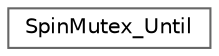 digraph "类继承关系图"
{
 // LATEX_PDF_SIZE
  bgcolor="transparent";
  edge [fontname=Helvetica,fontsize=10,labelfontname=Helvetica,labelfontsize=10];
  node [fontname=Helvetica,fontsize=10,shape=box,height=0.2,width=0.4];
  rankdir="LR";
  Node0 [id="Node000000",label="SpinMutex_Until",height=0.2,width=0.4,color="grey40", fillcolor="white", style="filled",URL="$struct_spin_mutex___until.html",tooltip=" "];
}
